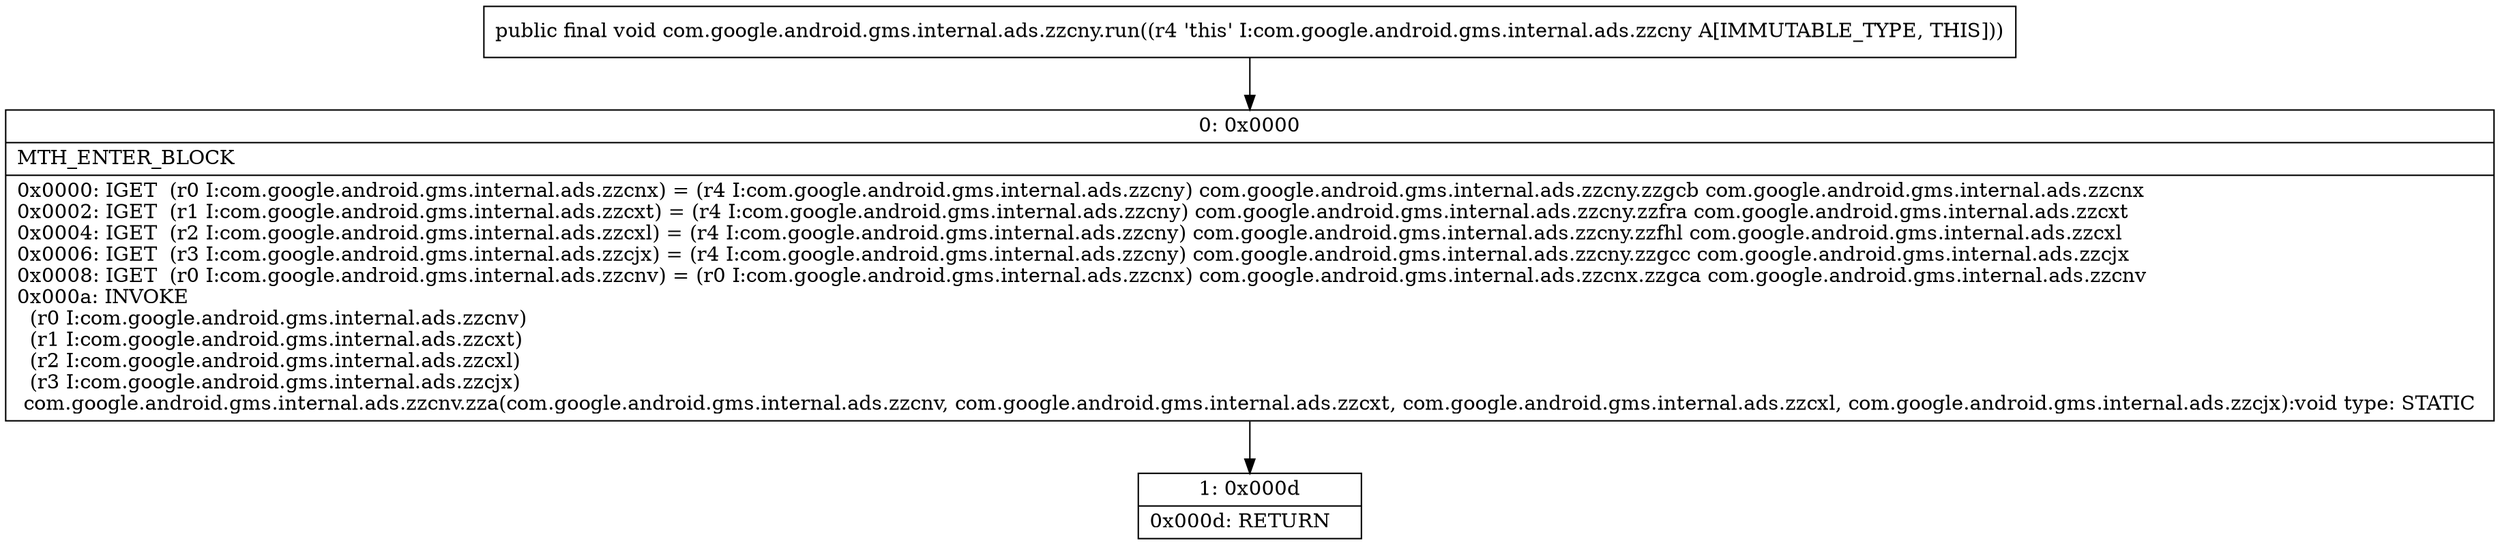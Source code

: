 digraph "CFG forcom.google.android.gms.internal.ads.zzcny.run()V" {
Node_0 [shape=record,label="{0\:\ 0x0000|MTH_ENTER_BLOCK\l|0x0000: IGET  (r0 I:com.google.android.gms.internal.ads.zzcnx) = (r4 I:com.google.android.gms.internal.ads.zzcny) com.google.android.gms.internal.ads.zzcny.zzgcb com.google.android.gms.internal.ads.zzcnx \l0x0002: IGET  (r1 I:com.google.android.gms.internal.ads.zzcxt) = (r4 I:com.google.android.gms.internal.ads.zzcny) com.google.android.gms.internal.ads.zzcny.zzfra com.google.android.gms.internal.ads.zzcxt \l0x0004: IGET  (r2 I:com.google.android.gms.internal.ads.zzcxl) = (r4 I:com.google.android.gms.internal.ads.zzcny) com.google.android.gms.internal.ads.zzcny.zzfhl com.google.android.gms.internal.ads.zzcxl \l0x0006: IGET  (r3 I:com.google.android.gms.internal.ads.zzcjx) = (r4 I:com.google.android.gms.internal.ads.zzcny) com.google.android.gms.internal.ads.zzcny.zzgcc com.google.android.gms.internal.ads.zzcjx \l0x0008: IGET  (r0 I:com.google.android.gms.internal.ads.zzcnv) = (r0 I:com.google.android.gms.internal.ads.zzcnx) com.google.android.gms.internal.ads.zzcnx.zzgca com.google.android.gms.internal.ads.zzcnv \l0x000a: INVOKE  \l  (r0 I:com.google.android.gms.internal.ads.zzcnv)\l  (r1 I:com.google.android.gms.internal.ads.zzcxt)\l  (r2 I:com.google.android.gms.internal.ads.zzcxl)\l  (r3 I:com.google.android.gms.internal.ads.zzcjx)\l com.google.android.gms.internal.ads.zzcnv.zza(com.google.android.gms.internal.ads.zzcnv, com.google.android.gms.internal.ads.zzcxt, com.google.android.gms.internal.ads.zzcxl, com.google.android.gms.internal.ads.zzcjx):void type: STATIC \l}"];
Node_1 [shape=record,label="{1\:\ 0x000d|0x000d: RETURN   \l}"];
MethodNode[shape=record,label="{public final void com.google.android.gms.internal.ads.zzcny.run((r4 'this' I:com.google.android.gms.internal.ads.zzcny A[IMMUTABLE_TYPE, THIS])) }"];
MethodNode -> Node_0;
Node_0 -> Node_1;
}

